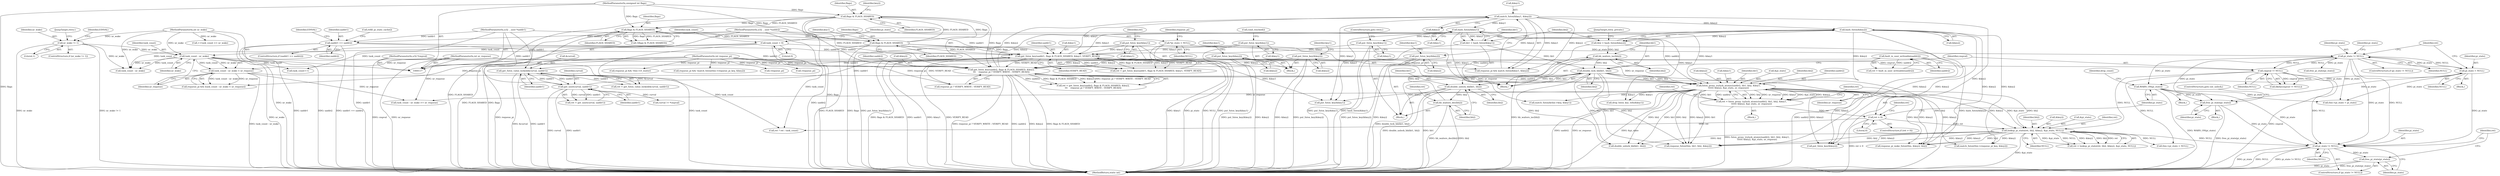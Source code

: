 digraph "0_linux_e9c243a5a6de0be8e584c604d353412584b592f8@pointer" {
"1000542" [label="(Call,pi_state != NULL)"];
"1000181" [label="(Call,pi_state = NULL)"];
"1000175" [label="(Call,pi_state != NULL)"];
"1000144" [label="(Call,*pi_state = NULL)"];
"1000251" [label="(Call,cmpval != NULL)"];
"1000123" [label="(MethodParameterIn,u32 *cmpval)"];
"1000330" [label="(Call,WARN_ON(pi_state))"];
"1000507" [label="(Call,free_pi_state(pi_state))"];
"1000338" [label="(Call,lookup_pi_state(ret, hb2, &key2, &pi_state, NULL))"];
"1000326" [label="(Call,ret > 0)"];
"1000312" [label="(Call,ret = futex_proxy_trylock_atomic(uaddr2, hb1, hb2, &key1,\n\t\t\t\t\t\t &key2, &pi_state, nr_requeue))"];
"1000314" [label="(Call,futex_proxy_trylock_atomic(uaddr2, hb1, hb2, &key1,\n\t\t\t\t\t\t &key2, &pi_state, nr_requeue))"];
"1000202" [label="(Call,get_futex_key(uaddr2, flags & FLAGS_SHARED, &key2,\n\t\t\t    requeue_pi ? VERIFY_WRITE : VERIFY_READ))"];
"1000155" [label="(Call,uaddr1 == uaddr2)"];
"1000118" [label="(MethodParameterIn,u32 __user *uaddr1)"];
"1000120" [label="(MethodParameterIn,u32 __user *uaddr2)"];
"1000365" [label="(Call,fault_in_user_writeable(uaddr2))"];
"1000204" [label="(Call,flags & FLAGS_SHARED)"];
"1000188" [label="(Call,flags & FLAGS_SHARED)"];
"1000281" [label="(Call,flags & FLAGS_SHARED)"];
"1000119" [label="(MethodParameterIn,unsigned int flags)"];
"1000285" [label="(Call,put_futex_key(&key2))"];
"1000240" [label="(Call,hash_futex(&key2))"];
"1000222" [label="(Call,match_futex(&key1, &key2))"];
"1000186" [label="(Call,get_futex_key(uaddr1, flags & FLAGS_SHARED, &key1, VERIFY_READ))"];
"1000273" [label="(Call,get_user(curval, uaddr1))"];
"1000258" [label="(Call,get_futex_value_locked(&curval, uaddr1))"];
"1000360" [label="(Call,put_futex_key(&key1))"];
"1000288" [label="(Call,put_futex_key(&key1))"];
"1000235" [label="(Call,hash_futex(&key1))"];
"1000381" [label="(Call,put_futex_key(&key1))"];
"1000378" [label="(Call,put_futex_key(&key2))"];
"1000357" [label="(Call,put_futex_key(&key2))"];
"1000124" [label="(MethodParameterIn,int requeue_pi)"];
"1000246" [label="(Call,double_lock_hb(hb1, hb2))"];
"1000266" [label="(Call,double_unlock_hb(hb1, hb2))"];
"1000233" [label="(Call,hb1 = hash_futex(&key1))"];
"1000244" [label="(Call,hb_waiters_inc(hb2))"];
"1000238" [label="(Call,hb2 = hash_futex(&key2))"];
"1000269" [label="(Call,hb_waiters_dec(hb2))"];
"1000306" [label="(Call,task_count - nr_wake < nr_requeue)"];
"1000307" [label="(Call,task_count - nr_wake)"];
"1000139" [label="(Call,task_count = 0)"];
"1000167" [label="(Call,nr_wake != 1)"];
"1000121" [label="(MethodParameterIn,int nr_wake)"];
"1000122" [label="(MethodParameterIn,int nr_requeue)"];
"1000545" [label="(Call,free_pi_state(pi_state))"];
"1000251" [label="(Call,cmpval != NULL)"];
"1000509" [label="(ControlStructure,goto out_unlock;)"];
"1000258" [label="(Call,get_futex_value_locked(&curval, uaddr1))"];
"1000140" [label="(Identifier,task_count)"];
"1000537" [label="(Call,put_futex_key(&key1))"];
"1000172" [label="(Identifier,EINVAL)"];
"1000181" [label="(Call,pi_state = NULL)"];
"1000364" [label="(Identifier,ret)"];
"1000139" [label="(Call,task_count = 0)"];
"1000192" [label="(Identifier,key1)"];
"1000408" [label="(Call,requeue_pi && !this->rt_waiter)"];
"1000189" [label="(Identifier,flags)"];
"1000378" [label="(Call,put_futex_key(&key2))"];
"1000290" [label="(Identifier,key1)"];
"1000169" [label="(Literal,1)"];
"1000541" [label="(ControlStructure,if (pi_state != NULL))"];
"1000202" [label="(Call,get_futex_key(uaddr2, flags & FLAGS_SHARED, &key2,\n\t\t\t    requeue_pi ? VERIFY_WRITE : VERIFY_READ))"];
"1000174" [label="(ControlStructure,if (pi_state != NULL))"];
"1000121" [label="(MethodParameterIn,int nr_wake)"];
"1000340" [label="(Identifier,hb2)"];
"1000220" [label="(Call,requeue_pi && match_futex(&key1, &key2))"];
"1000122" [label="(MethodParameterIn,int nr_requeue)"];
"1000348" [label="(Block,)"];
"1000326" [label="(Call,ret > 0)"];
"1000269" [label="(Call,hb_waiters_dec(hb2))"];
"1000443" [label="(Call,requeue_pi && !match_futex(this->requeue_pi_key, &key2))"];
"1000124" [label="(MethodParameterIn,int requeue_pi)"];
"1000307" [label="(Call,task_count - nr_wake)"];
"1000313" [label="(Identifier,ret)"];
"1000316" [label="(Identifier,hb1)"];
"1000266" [label="(Call,double_unlock_hb(hb1, hb2))"];
"1000544" [label="(Identifier,NULL)"];
"1000250" [label="(Call,likely(cmpval != NULL))"];
"1000186" [label="(Call,get_futex_key(uaddr1, flags & FLAGS_SHARED, &key1, VERIFY_READ))"];
"1000182" [label="(Identifier,pi_state)"];
"1000162" [label="(Call,refill_pi_state_cache())"];
"1000209" [label="(Call,requeue_pi ? VERIFY_WRITE : VERIFY_READ)"];
"1000206" [label="(Identifier,FLAGS_SHARED)"];
"1000208" [label="(Identifier,key2)"];
"1000141" [label="(Literal,0)"];
"1000510" [label="(Call,requeue_futex(this, hb1, hb2, &key2))"];
"1000261" [label="(Identifier,uaddr1)"];
"1000252" [label="(Identifier,cmpval)"];
"1000244" [label="(Call,hb_waiters_inc(hb2))"];
"1000361" [label="(Call,&key1)"];
"1000363" [label="(Call,ret = fault_in_user_writeable(uaddr2))"];
"1000282" [label="(Identifier,flags)"];
"1000125" [label="(Block,)"];
"1000330" [label="(Call,WARN_ON(pi_state))"];
"1000291" [label="(ControlStructure,goto retry;)"];
"1000285" [label="(Call,put_futex_key(&key2))"];
"1000238" [label="(Call,hb2 = hash_futex(&key2))"];
"1000384" [label="(Call,cond_resched())"];
"1000271" [label="(Call,ret = get_user(curval, uaddr1))"];
"1000203" [label="(Identifier,uaddr2)"];
"1000223" [label="(Call,&key1)"];
"1000507" [label="(Call,free_pi_state(pi_state))"];
"1000338" [label="(Call,lookup_pi_state(ret, hb2, &key2, &pi_state, NULL))"];
"1000533" [label="(Call,put_futex_key(&key2))"];
"1000325" [label="(ControlStructure,if (ret > 0))"];
"1000322" [label="(Call,&pi_state)"];
"1000243" [label="(JumpTarget,retry_private:)"];
"1000365" [label="(Call,fault_in_user_writeable(uaddr2))"];
"1000331" [label="(Identifier,pi_state)"];
"1000501" [label="(Block,)"];
"1000286" [label="(Call,&key2)"];
"1000248" [label="(Identifier,hb2)"];
"1000358" [label="(Call,&key2)"];
"1000545" [label="(Call,free_pi_state(pi_state))"];
"1000160" [label="(Identifier,EINVAL)"];
"1000185" [label="(Identifier,ret)"];
"1000222" [label="(Call,match_futex(&key1, &key2))"];
"1000280" [label="(Call,!(flags & FLAGS_SHARED))"];
"1000247" [label="(Identifier,hb1)"];
"1000245" [label="(Identifier,hb2)"];
"1000293" [label="(Call,curval != *cmpval)"];
"1000502" [label="(Call,this->pi_state = NULL)"];
"1000166" [label="(ControlStructure,if (nr_wake != 1))"];
"1000253" [label="(Identifier,NULL)"];
"1000191" [label="(Call,&key1)"];
"1000379" [label="(Call,&key2)"];
"1000546" [label="(Identifier,pi_state)"];
"1000310" [label="(Identifier,nr_requeue)"];
"1000416" [label="(Call,!requeue_pi)"];
"1000383" [label="(Identifier,key1)"];
"1000333" [label="(Identifier,drop_count)"];
"1000360" [label="(Call,put_futex_key(&key1))"];
"1000552" [label="(MethodReturn,static int)"];
"1000177" [label="(Identifier,NULL)"];
"1000317" [label="(Identifier,hb2)"];
"1000306" [label="(Call,task_count - nr_wake < nr_requeue)"];
"1000341" [label="(Call,&key2)"];
"1000236" [label="(Call,&key1)"];
"1000270" [label="(Identifier,hb2)"];
"1000432" [label="(Call,++task_count <= nr_wake)"];
"1000466" [label="(Call,this->pi_state = pi_state)"];
"1000167" [label="(Call,nr_wake != 1)"];
"1000190" [label="(Identifier,FLAGS_SHARED)"];
"1000390" [label="(Call,task_count - nr_wake >= nr_requeue)"];
"1000265" [label="(Block,)"];
"1000382" [label="(Call,&key1)"];
"1000187" [label="(Identifier,uaddr1)"];
"1000508" [label="(Identifier,pi_state)"];
"1000183" [label="(Identifier,NULL)"];
"1000188" [label="(Call,flags & FLAGS_SHARED)"];
"1000283" [label="(Identifier,FLAGS_SHARED)"];
"1000152" [label="(Identifier,requeue_pi)"];
"1000204" [label="(Call,flags & FLAGS_SHARED)"];
"1000146" [label="(Identifier,NULL)"];
"1000328" [label="(Literal,0)"];
"1000256" [label="(Call,ret = get_futex_value_locked(&curval, uaddr1))"];
"1000436" [label="(Call,!requeue_pi)"];
"1000156" [label="(Identifier,uaddr1)"];
"1000118" [label="(MethodParameterIn,u32 __user *uaddr1)"];
"1000289" [label="(Call,&key1)"];
"1000357" [label="(Call,put_futex_key(&key2))"];
"1000175" [label="(Call,pi_state != NULL)"];
"1000235" [label="(Call,hash_futex(&key1))"];
"1000490" [label="(Call,requeue_pi_wake_futex(this, &key2, hb2))"];
"1000542" [label="(Call,pi_state != NULL)"];
"1000543" [label="(Identifier,pi_state)"];
"1000234" [label="(Identifier,hb1)"];
"1000178" [label="(Block,)"];
"1000207" [label="(Call,&key2)"];
"1000345" [label="(Identifier,NULL)"];
"1000157" [label="(Identifier,uaddr2)"];
"1000334" [label="(Call,task_count++)"];
"1000120" [label="(MethodParameterIn,u32 __user *uaddr2)"];
"1000205" [label="(Identifier,flags)"];
"1000519" [label="(Call,double_unlock_hb(hb1, hb2))"];
"1000381" [label="(Call,put_futex_key(&key1))"];
"1000343" [label="(Call,&pi_state)"];
"1000529" [label="(Call,drop_futex_key_refs(&key1))"];
"1000548" [label="(Call,ret ? ret : task_count)"];
"1000184" [label="(Call,ret = get_futex_key(uaddr1, flags & FLAGS_SHARED, &key1, VERIFY_READ))"];
"1000324" [label="(Identifier,nr_requeue)"];
"1000339" [label="(Identifier,ret)"];
"1000246" [label="(Call,double_lock_hb(hb1, hb2))"];
"1000154" [label="(ControlStructure,if (uaddr1 == uaddr2))"];
"1000233" [label="(Call,hb1 = hash_futex(&key1))"];
"1000267" [label="(Identifier,hb1)"];
"1000155" [label="(Call,uaddr1 == uaddr2)"];
"1000273" [label="(Call,get_user(curval, uaddr1))"];
"1000549" [label="(Identifier,ret)"];
"1000311" [label="(Block,)"];
"1000312" [label="(Call,ret = futex_proxy_trylock_atomic(uaddr2, hb1, hb2, &key1,\n\t\t\t\t\t\t &key2, &pi_state, nr_requeue))"];
"1000315" [label="(Identifier,uaddr2)"];
"1000179" [label="(Call,free_pi_state(pi_state))"];
"1000145" [label="(Identifier,pi_state)"];
"1000320" [label="(Call,&key2)"];
"1000366" [label="(Identifier,uaddr2)"];
"1000240" [label="(Call,hash_futex(&key2))"];
"1000288" [label="(Call,put_futex_key(&key1))"];
"1000119" [label="(MethodParameterIn,unsigned int flags)"];
"1000318" [label="(Call,&key1)"];
"1000144" [label="(Call,*pi_state = NULL)"];
"1000168" [label="(Identifier,nr_wake)"];
"1000304" [label="(Call,requeue_pi && (task_count - nr_wake < nr_requeue))"];
"1000268" [label="(Identifier,hb2)"];
"1000275" [label="(Identifier,uaddr1)"];
"1000176" [label="(Identifier,pi_state)"];
"1000347" [label="(Identifier,ret)"];
"1000272" [label="(Identifier,ret)"];
"1000329" [label="(Block,)"];
"1000259" [label="(Call,&curval)"];
"1000173" [label="(JumpTarget,retry:)"];
"1000398" [label="(Call,match_futex(&this->key, &key1))"];
"1000336" [label="(Call,ret = lookup_pi_state(ret, hb2, &key2, &pi_state, NULL))"];
"1000225" [label="(Call,&key2)"];
"1000281" [label="(Call,flags & FLAGS_SHARED)"];
"1000241" [label="(Call,&key2)"];
"1000309" [label="(Identifier,nr_wake)"];
"1000200" [label="(Call,ret = get_futex_key(uaddr2, flags & FLAGS_SHARED, &key2,\n\t\t\t    requeue_pi ? VERIFY_WRITE : VERIFY_READ))"];
"1000391" [label="(Call,task_count - nr_wake)"];
"1000239" [label="(Identifier,hb2)"];
"1000446" [label="(Call,match_futex(this->requeue_pi_key, &key2))"];
"1000314" [label="(Call,futex_proxy_trylock_atomic(uaddr2, hb1, hb2, &key1,\n\t\t\t\t\t\t &key2, &pi_state, nr_requeue))"];
"1000123" [label="(MethodParameterIn,u32 *cmpval)"];
"1000180" [label="(Identifier,pi_state)"];
"1000362" [label="(Identifier,key1)"];
"1000193" [label="(Identifier,VERIFY_READ)"];
"1000308" [label="(Identifier,task_count)"];
"1000327" [label="(Identifier,ret)"];
"1000274" [label="(Identifier,curval)"];
"1000542" -> "1000541"  [label="AST: "];
"1000542" -> "1000544"  [label="CFG: "];
"1000543" -> "1000542"  [label="AST: "];
"1000544" -> "1000542"  [label="AST: "];
"1000546" -> "1000542"  [label="CFG: "];
"1000549" -> "1000542"  [label="CFG: "];
"1000542" -> "1000552"  [label="DDG: pi_state != NULL"];
"1000542" -> "1000552"  [label="DDG: pi_state"];
"1000542" -> "1000552"  [label="DDG: NULL"];
"1000181" -> "1000542"  [label="DDG: pi_state"];
"1000330" -> "1000542"  [label="DDG: pi_state"];
"1000175" -> "1000542"  [label="DDG: pi_state"];
"1000175" -> "1000542"  [label="DDG: NULL"];
"1000507" -> "1000542"  [label="DDG: pi_state"];
"1000251" -> "1000542"  [label="DDG: NULL"];
"1000338" -> "1000542"  [label="DDG: NULL"];
"1000542" -> "1000545"  [label="DDG: pi_state"];
"1000181" -> "1000178"  [label="AST: "];
"1000181" -> "1000183"  [label="CFG: "];
"1000182" -> "1000181"  [label="AST: "];
"1000183" -> "1000181"  [label="AST: "];
"1000185" -> "1000181"  [label="CFG: "];
"1000181" -> "1000175"  [label="DDG: pi_state"];
"1000175" -> "1000181"  [label="DDG: NULL"];
"1000181" -> "1000330"  [label="DDG: pi_state"];
"1000181" -> "1000466"  [label="DDG: pi_state"];
"1000181" -> "1000507"  [label="DDG: pi_state"];
"1000175" -> "1000174"  [label="AST: "];
"1000175" -> "1000177"  [label="CFG: "];
"1000176" -> "1000175"  [label="AST: "];
"1000177" -> "1000175"  [label="AST: "];
"1000180" -> "1000175"  [label="CFG: "];
"1000185" -> "1000175"  [label="CFG: "];
"1000144" -> "1000175"  [label="DDG: pi_state"];
"1000251" -> "1000175"  [label="DDG: NULL"];
"1000175" -> "1000179"  [label="DDG: pi_state"];
"1000175" -> "1000251"  [label="DDG: NULL"];
"1000175" -> "1000330"  [label="DDG: pi_state"];
"1000175" -> "1000466"  [label="DDG: pi_state"];
"1000175" -> "1000507"  [label="DDG: pi_state"];
"1000144" -> "1000125"  [label="AST: "];
"1000144" -> "1000146"  [label="CFG: "];
"1000145" -> "1000144"  [label="AST: "];
"1000146" -> "1000144"  [label="AST: "];
"1000152" -> "1000144"  [label="CFG: "];
"1000144" -> "1000552"  [label="DDG: pi_state"];
"1000144" -> "1000552"  [label="DDG: NULL"];
"1000251" -> "1000250"  [label="AST: "];
"1000251" -> "1000253"  [label="CFG: "];
"1000252" -> "1000251"  [label="AST: "];
"1000253" -> "1000251"  [label="AST: "];
"1000250" -> "1000251"  [label="CFG: "];
"1000251" -> "1000552"  [label="DDG: cmpval"];
"1000251" -> "1000250"  [label="DDG: cmpval"];
"1000251" -> "1000250"  [label="DDG: NULL"];
"1000123" -> "1000251"  [label="DDG: cmpval"];
"1000251" -> "1000338"  [label="DDG: NULL"];
"1000251" -> "1000502"  [label="DDG: NULL"];
"1000123" -> "1000117"  [label="AST: "];
"1000123" -> "1000552"  [label="DDG: cmpval"];
"1000330" -> "1000329"  [label="AST: "];
"1000330" -> "1000331"  [label="CFG: "];
"1000331" -> "1000330"  [label="AST: "];
"1000333" -> "1000330"  [label="CFG: "];
"1000330" -> "1000552"  [label="DDG: WARN_ON(pi_state)"];
"1000330" -> "1000466"  [label="DDG: pi_state"];
"1000330" -> "1000507"  [label="DDG: pi_state"];
"1000507" -> "1000501"  [label="AST: "];
"1000507" -> "1000508"  [label="CFG: "];
"1000508" -> "1000507"  [label="AST: "];
"1000509" -> "1000507"  [label="CFG: "];
"1000507" -> "1000552"  [label="DDG: free_pi_state(pi_state)"];
"1000338" -> "1000336"  [label="AST: "];
"1000338" -> "1000345"  [label="CFG: "];
"1000339" -> "1000338"  [label="AST: "];
"1000340" -> "1000338"  [label="AST: "];
"1000341" -> "1000338"  [label="AST: "];
"1000343" -> "1000338"  [label="AST: "];
"1000345" -> "1000338"  [label="AST: "];
"1000336" -> "1000338"  [label="CFG: "];
"1000338" -> "1000552"  [label="DDG: &pi_state"];
"1000338" -> "1000336"  [label="DDG: &pi_state"];
"1000338" -> "1000336"  [label="DDG: NULL"];
"1000338" -> "1000336"  [label="DDG: &key2"];
"1000338" -> "1000336"  [label="DDG: hb2"];
"1000338" -> "1000336"  [label="DDG: ret"];
"1000326" -> "1000338"  [label="DDG: ret"];
"1000314" -> "1000338"  [label="DDG: hb2"];
"1000314" -> "1000338"  [label="DDG: &key2"];
"1000314" -> "1000338"  [label="DDG: &pi_state"];
"1000338" -> "1000446"  [label="DDG: &key2"];
"1000338" -> "1000490"  [label="DDG: &key2"];
"1000338" -> "1000490"  [label="DDG: hb2"];
"1000338" -> "1000502"  [label="DDG: NULL"];
"1000338" -> "1000510"  [label="DDG: hb2"];
"1000338" -> "1000510"  [label="DDG: &key2"];
"1000338" -> "1000519"  [label="DDG: hb2"];
"1000338" -> "1000533"  [label="DDG: &key2"];
"1000326" -> "1000325"  [label="AST: "];
"1000326" -> "1000328"  [label="CFG: "];
"1000327" -> "1000326"  [label="AST: "];
"1000328" -> "1000326"  [label="AST: "];
"1000331" -> "1000326"  [label="CFG: "];
"1000347" -> "1000326"  [label="CFG: "];
"1000326" -> "1000552"  [label="DDG: ret > 0"];
"1000312" -> "1000326"  [label="DDG: ret"];
"1000326" -> "1000548"  [label="DDG: ret"];
"1000312" -> "1000311"  [label="AST: "];
"1000312" -> "1000314"  [label="CFG: "];
"1000313" -> "1000312"  [label="AST: "];
"1000314" -> "1000312"  [label="AST: "];
"1000327" -> "1000312"  [label="CFG: "];
"1000312" -> "1000552"  [label="DDG: futex_proxy_trylock_atomic(uaddr2, hb1, hb2, &key1,\n\t\t\t\t\t\t &key2, &pi_state, nr_requeue)"];
"1000314" -> "1000312"  [label="DDG: hb2"];
"1000314" -> "1000312"  [label="DDG: nr_requeue"];
"1000314" -> "1000312"  [label="DDG: &key1"];
"1000314" -> "1000312"  [label="DDG: &pi_state"];
"1000314" -> "1000312"  [label="DDG: &key2"];
"1000314" -> "1000312"  [label="DDG: hb1"];
"1000314" -> "1000312"  [label="DDG: uaddr2"];
"1000314" -> "1000324"  [label="CFG: "];
"1000315" -> "1000314"  [label="AST: "];
"1000316" -> "1000314"  [label="AST: "];
"1000317" -> "1000314"  [label="AST: "];
"1000318" -> "1000314"  [label="AST: "];
"1000320" -> "1000314"  [label="AST: "];
"1000322" -> "1000314"  [label="AST: "];
"1000324" -> "1000314"  [label="AST: "];
"1000314" -> "1000552"  [label="DDG: uaddr2"];
"1000314" -> "1000552"  [label="DDG: nr_requeue"];
"1000314" -> "1000552"  [label="DDG: &pi_state"];
"1000202" -> "1000314"  [label="DDG: uaddr2"];
"1000120" -> "1000314"  [label="DDG: uaddr2"];
"1000246" -> "1000314"  [label="DDG: hb1"];
"1000246" -> "1000314"  [label="DDG: hb2"];
"1000235" -> "1000314"  [label="DDG: &key1"];
"1000240" -> "1000314"  [label="DDG: &key2"];
"1000306" -> "1000314"  [label="DDG: nr_requeue"];
"1000122" -> "1000314"  [label="DDG: nr_requeue"];
"1000314" -> "1000390"  [label="DDG: nr_requeue"];
"1000314" -> "1000398"  [label="DDG: &key1"];
"1000314" -> "1000446"  [label="DDG: &key2"];
"1000314" -> "1000490"  [label="DDG: &key2"];
"1000314" -> "1000490"  [label="DDG: hb2"];
"1000314" -> "1000510"  [label="DDG: hb1"];
"1000314" -> "1000510"  [label="DDG: hb2"];
"1000314" -> "1000510"  [label="DDG: &key2"];
"1000314" -> "1000519"  [label="DDG: hb1"];
"1000314" -> "1000519"  [label="DDG: hb2"];
"1000314" -> "1000529"  [label="DDG: &key1"];
"1000314" -> "1000533"  [label="DDG: &key2"];
"1000314" -> "1000537"  [label="DDG: &key1"];
"1000202" -> "1000200"  [label="AST: "];
"1000202" -> "1000209"  [label="CFG: "];
"1000203" -> "1000202"  [label="AST: "];
"1000204" -> "1000202"  [label="AST: "];
"1000207" -> "1000202"  [label="AST: "];
"1000209" -> "1000202"  [label="AST: "];
"1000200" -> "1000202"  [label="CFG: "];
"1000202" -> "1000552"  [label="DDG: requeue_pi ? VERIFY_WRITE : VERIFY_READ"];
"1000202" -> "1000552"  [label="DDG: uaddr2"];
"1000202" -> "1000552"  [label="DDG: &key2"];
"1000202" -> "1000552"  [label="DDG: flags & FLAGS_SHARED"];
"1000202" -> "1000200"  [label="DDG: uaddr2"];
"1000202" -> "1000200"  [label="DDG: flags & FLAGS_SHARED"];
"1000202" -> "1000200"  [label="DDG: &key2"];
"1000202" -> "1000200"  [label="DDG: requeue_pi ? VERIFY_WRITE : VERIFY_READ"];
"1000155" -> "1000202"  [label="DDG: uaddr2"];
"1000365" -> "1000202"  [label="DDG: uaddr2"];
"1000120" -> "1000202"  [label="DDG: uaddr2"];
"1000204" -> "1000202"  [label="DDG: flags"];
"1000204" -> "1000202"  [label="DDG: FLAGS_SHARED"];
"1000285" -> "1000202"  [label="DDG: &key2"];
"1000378" -> "1000202"  [label="DDG: &key2"];
"1000357" -> "1000202"  [label="DDG: &key2"];
"1000124" -> "1000202"  [label="DDG: requeue_pi"];
"1000186" -> "1000202"  [label="DDG: VERIFY_READ"];
"1000202" -> "1000222"  [label="DDG: &key2"];
"1000202" -> "1000240"  [label="DDG: &key2"];
"1000202" -> "1000533"  [label="DDG: &key2"];
"1000155" -> "1000154"  [label="AST: "];
"1000155" -> "1000157"  [label="CFG: "];
"1000156" -> "1000155"  [label="AST: "];
"1000157" -> "1000155"  [label="AST: "];
"1000160" -> "1000155"  [label="CFG: "];
"1000162" -> "1000155"  [label="CFG: "];
"1000155" -> "1000552"  [label="DDG: uaddr2"];
"1000155" -> "1000552"  [label="DDG: uaddr1 == uaddr2"];
"1000155" -> "1000552"  [label="DDG: uaddr1"];
"1000118" -> "1000155"  [label="DDG: uaddr1"];
"1000120" -> "1000155"  [label="DDG: uaddr2"];
"1000155" -> "1000186"  [label="DDG: uaddr1"];
"1000118" -> "1000117"  [label="AST: "];
"1000118" -> "1000552"  [label="DDG: uaddr1"];
"1000118" -> "1000186"  [label="DDG: uaddr1"];
"1000118" -> "1000258"  [label="DDG: uaddr1"];
"1000118" -> "1000273"  [label="DDG: uaddr1"];
"1000120" -> "1000117"  [label="AST: "];
"1000120" -> "1000552"  [label="DDG: uaddr2"];
"1000365" -> "1000363"  [label="AST: "];
"1000365" -> "1000366"  [label="CFG: "];
"1000366" -> "1000365"  [label="AST: "];
"1000363" -> "1000365"  [label="CFG: "];
"1000365" -> "1000552"  [label="DDG: uaddr2"];
"1000365" -> "1000363"  [label="DDG: uaddr2"];
"1000204" -> "1000206"  [label="CFG: "];
"1000205" -> "1000204"  [label="AST: "];
"1000206" -> "1000204"  [label="AST: "];
"1000208" -> "1000204"  [label="CFG: "];
"1000204" -> "1000552"  [label="DDG: FLAGS_SHARED"];
"1000204" -> "1000552"  [label="DDG: flags"];
"1000188" -> "1000204"  [label="DDG: flags"];
"1000188" -> "1000204"  [label="DDG: FLAGS_SHARED"];
"1000119" -> "1000204"  [label="DDG: flags"];
"1000204" -> "1000281"  [label="DDG: flags"];
"1000204" -> "1000281"  [label="DDG: FLAGS_SHARED"];
"1000188" -> "1000186"  [label="AST: "];
"1000188" -> "1000190"  [label="CFG: "];
"1000189" -> "1000188"  [label="AST: "];
"1000190" -> "1000188"  [label="AST: "];
"1000192" -> "1000188"  [label="CFG: "];
"1000188" -> "1000552"  [label="DDG: FLAGS_SHARED"];
"1000188" -> "1000552"  [label="DDG: flags"];
"1000188" -> "1000186"  [label="DDG: flags"];
"1000188" -> "1000186"  [label="DDG: FLAGS_SHARED"];
"1000281" -> "1000188"  [label="DDG: flags"];
"1000281" -> "1000188"  [label="DDG: FLAGS_SHARED"];
"1000119" -> "1000188"  [label="DDG: flags"];
"1000281" -> "1000280"  [label="AST: "];
"1000281" -> "1000283"  [label="CFG: "];
"1000282" -> "1000281"  [label="AST: "];
"1000283" -> "1000281"  [label="AST: "];
"1000280" -> "1000281"  [label="CFG: "];
"1000281" -> "1000552"  [label="DDG: flags"];
"1000281" -> "1000552"  [label="DDG: FLAGS_SHARED"];
"1000281" -> "1000280"  [label="DDG: flags"];
"1000281" -> "1000280"  [label="DDG: FLAGS_SHARED"];
"1000119" -> "1000281"  [label="DDG: flags"];
"1000119" -> "1000117"  [label="AST: "];
"1000119" -> "1000552"  [label="DDG: flags"];
"1000285" -> "1000265"  [label="AST: "];
"1000285" -> "1000286"  [label="CFG: "];
"1000286" -> "1000285"  [label="AST: "];
"1000290" -> "1000285"  [label="CFG: "];
"1000285" -> "1000552"  [label="DDG: &key2"];
"1000285" -> "1000552"  [label="DDG: put_futex_key(&key2)"];
"1000240" -> "1000285"  [label="DDG: &key2"];
"1000240" -> "1000238"  [label="AST: "];
"1000240" -> "1000241"  [label="CFG: "];
"1000241" -> "1000240"  [label="AST: "];
"1000238" -> "1000240"  [label="CFG: "];
"1000240" -> "1000238"  [label="DDG: &key2"];
"1000222" -> "1000240"  [label="DDG: &key2"];
"1000240" -> "1000446"  [label="DDG: &key2"];
"1000240" -> "1000490"  [label="DDG: &key2"];
"1000240" -> "1000510"  [label="DDG: &key2"];
"1000240" -> "1000533"  [label="DDG: &key2"];
"1000222" -> "1000220"  [label="AST: "];
"1000222" -> "1000225"  [label="CFG: "];
"1000223" -> "1000222"  [label="AST: "];
"1000225" -> "1000222"  [label="AST: "];
"1000220" -> "1000222"  [label="CFG: "];
"1000222" -> "1000220"  [label="DDG: &key1"];
"1000222" -> "1000220"  [label="DDG: &key2"];
"1000186" -> "1000222"  [label="DDG: &key1"];
"1000222" -> "1000235"  [label="DDG: &key1"];
"1000222" -> "1000533"  [label="DDG: &key2"];
"1000222" -> "1000537"  [label="DDG: &key1"];
"1000186" -> "1000184"  [label="AST: "];
"1000186" -> "1000193"  [label="CFG: "];
"1000187" -> "1000186"  [label="AST: "];
"1000191" -> "1000186"  [label="AST: "];
"1000193" -> "1000186"  [label="AST: "];
"1000184" -> "1000186"  [label="CFG: "];
"1000186" -> "1000552"  [label="DDG: flags & FLAGS_SHARED"];
"1000186" -> "1000552"  [label="DDG: uaddr1"];
"1000186" -> "1000552"  [label="DDG: &key1"];
"1000186" -> "1000552"  [label="DDG: VERIFY_READ"];
"1000186" -> "1000184"  [label="DDG: uaddr1"];
"1000186" -> "1000184"  [label="DDG: flags & FLAGS_SHARED"];
"1000186" -> "1000184"  [label="DDG: &key1"];
"1000186" -> "1000184"  [label="DDG: VERIFY_READ"];
"1000273" -> "1000186"  [label="DDG: uaddr1"];
"1000360" -> "1000186"  [label="DDG: &key1"];
"1000288" -> "1000186"  [label="DDG: &key1"];
"1000381" -> "1000186"  [label="DDG: &key1"];
"1000186" -> "1000209"  [label="DDG: VERIFY_READ"];
"1000186" -> "1000235"  [label="DDG: &key1"];
"1000186" -> "1000258"  [label="DDG: uaddr1"];
"1000186" -> "1000537"  [label="DDG: &key1"];
"1000273" -> "1000271"  [label="AST: "];
"1000273" -> "1000275"  [label="CFG: "];
"1000274" -> "1000273"  [label="AST: "];
"1000275" -> "1000273"  [label="AST: "];
"1000271" -> "1000273"  [label="CFG: "];
"1000273" -> "1000552"  [label="DDG: uaddr1"];
"1000273" -> "1000552"  [label="DDG: curval"];
"1000273" -> "1000258"  [label="DDG: uaddr1"];
"1000273" -> "1000271"  [label="DDG: curval"];
"1000273" -> "1000271"  [label="DDG: uaddr1"];
"1000258" -> "1000273"  [label="DDG: uaddr1"];
"1000273" -> "1000293"  [label="DDG: curval"];
"1000258" -> "1000256"  [label="AST: "];
"1000258" -> "1000261"  [label="CFG: "];
"1000259" -> "1000258"  [label="AST: "];
"1000261" -> "1000258"  [label="AST: "];
"1000256" -> "1000258"  [label="CFG: "];
"1000258" -> "1000552"  [label="DDG: &curval"];
"1000258" -> "1000552"  [label="DDG: uaddr1"];
"1000258" -> "1000256"  [label="DDG: &curval"];
"1000258" -> "1000256"  [label="DDG: uaddr1"];
"1000360" -> "1000348"  [label="AST: "];
"1000360" -> "1000361"  [label="CFG: "];
"1000361" -> "1000360"  [label="AST: "];
"1000364" -> "1000360"  [label="CFG: "];
"1000360" -> "1000552"  [label="DDG: &key1"];
"1000360" -> "1000552"  [label="DDG: put_futex_key(&key1)"];
"1000288" -> "1000265"  [label="AST: "];
"1000288" -> "1000289"  [label="CFG: "];
"1000289" -> "1000288"  [label="AST: "];
"1000291" -> "1000288"  [label="CFG: "];
"1000288" -> "1000552"  [label="DDG: put_futex_key(&key1)"];
"1000235" -> "1000288"  [label="DDG: &key1"];
"1000235" -> "1000233"  [label="AST: "];
"1000235" -> "1000236"  [label="CFG: "];
"1000236" -> "1000235"  [label="AST: "];
"1000233" -> "1000235"  [label="CFG: "];
"1000235" -> "1000233"  [label="DDG: &key1"];
"1000235" -> "1000398"  [label="DDG: &key1"];
"1000235" -> "1000529"  [label="DDG: &key1"];
"1000235" -> "1000537"  [label="DDG: &key1"];
"1000381" -> "1000348"  [label="AST: "];
"1000381" -> "1000382"  [label="CFG: "];
"1000382" -> "1000381"  [label="AST: "];
"1000384" -> "1000381"  [label="CFG: "];
"1000381" -> "1000552"  [label="DDG: put_futex_key(&key1)"];
"1000378" -> "1000348"  [label="AST: "];
"1000378" -> "1000379"  [label="CFG: "];
"1000379" -> "1000378"  [label="AST: "];
"1000383" -> "1000378"  [label="CFG: "];
"1000378" -> "1000552"  [label="DDG: &key2"];
"1000378" -> "1000552"  [label="DDG: put_futex_key(&key2)"];
"1000357" -> "1000348"  [label="AST: "];
"1000357" -> "1000358"  [label="CFG: "];
"1000358" -> "1000357"  [label="AST: "];
"1000362" -> "1000357"  [label="CFG: "];
"1000357" -> "1000552"  [label="DDG: put_futex_key(&key2)"];
"1000357" -> "1000552"  [label="DDG: &key2"];
"1000124" -> "1000117"  [label="AST: "];
"1000124" -> "1000552"  [label="DDG: requeue_pi"];
"1000124" -> "1000209"  [label="DDG: requeue_pi"];
"1000124" -> "1000220"  [label="DDG: requeue_pi"];
"1000124" -> "1000304"  [label="DDG: requeue_pi"];
"1000124" -> "1000408"  [label="DDG: requeue_pi"];
"1000124" -> "1000416"  [label="DDG: requeue_pi"];
"1000124" -> "1000436"  [label="DDG: requeue_pi"];
"1000124" -> "1000443"  [label="DDG: requeue_pi"];
"1000246" -> "1000125"  [label="AST: "];
"1000246" -> "1000248"  [label="CFG: "];
"1000247" -> "1000246"  [label="AST: "];
"1000248" -> "1000246"  [label="AST: "];
"1000252" -> "1000246"  [label="CFG: "];
"1000246" -> "1000552"  [label="DDG: double_lock_hb(hb1, hb2)"];
"1000266" -> "1000246"  [label="DDG: hb1"];
"1000233" -> "1000246"  [label="DDG: hb1"];
"1000244" -> "1000246"  [label="DDG: hb2"];
"1000246" -> "1000266"  [label="DDG: hb1"];
"1000246" -> "1000266"  [label="DDG: hb2"];
"1000246" -> "1000490"  [label="DDG: hb2"];
"1000246" -> "1000510"  [label="DDG: hb1"];
"1000246" -> "1000510"  [label="DDG: hb2"];
"1000246" -> "1000519"  [label="DDG: hb1"];
"1000246" -> "1000519"  [label="DDG: hb2"];
"1000266" -> "1000265"  [label="AST: "];
"1000266" -> "1000268"  [label="CFG: "];
"1000267" -> "1000266"  [label="AST: "];
"1000268" -> "1000266"  [label="AST: "];
"1000270" -> "1000266"  [label="CFG: "];
"1000266" -> "1000552"  [label="DDG: hb1"];
"1000266" -> "1000552"  [label="DDG: double_unlock_hb(hb1, hb2)"];
"1000266" -> "1000269"  [label="DDG: hb2"];
"1000233" -> "1000125"  [label="AST: "];
"1000234" -> "1000233"  [label="AST: "];
"1000239" -> "1000233"  [label="CFG: "];
"1000233" -> "1000552"  [label="DDG: hash_futex(&key1)"];
"1000244" -> "1000125"  [label="AST: "];
"1000244" -> "1000245"  [label="CFG: "];
"1000245" -> "1000244"  [label="AST: "];
"1000247" -> "1000244"  [label="CFG: "];
"1000244" -> "1000552"  [label="DDG: hb_waiters_inc(hb2)"];
"1000238" -> "1000244"  [label="DDG: hb2"];
"1000269" -> "1000244"  [label="DDG: hb2"];
"1000238" -> "1000125"  [label="AST: "];
"1000239" -> "1000238"  [label="AST: "];
"1000243" -> "1000238"  [label="CFG: "];
"1000238" -> "1000552"  [label="DDG: hash_futex(&key2)"];
"1000269" -> "1000265"  [label="AST: "];
"1000269" -> "1000270"  [label="CFG: "];
"1000270" -> "1000269"  [label="AST: "];
"1000272" -> "1000269"  [label="CFG: "];
"1000269" -> "1000552"  [label="DDG: hb_waiters_dec(hb2)"];
"1000269" -> "1000552"  [label="DDG: hb2"];
"1000306" -> "1000304"  [label="AST: "];
"1000306" -> "1000310"  [label="CFG: "];
"1000307" -> "1000306"  [label="AST: "];
"1000310" -> "1000306"  [label="AST: "];
"1000304" -> "1000306"  [label="CFG: "];
"1000306" -> "1000552"  [label="DDG: task_count - nr_wake"];
"1000306" -> "1000304"  [label="DDG: task_count - nr_wake"];
"1000306" -> "1000304"  [label="DDG: nr_requeue"];
"1000307" -> "1000306"  [label="DDG: task_count"];
"1000307" -> "1000306"  [label="DDG: nr_wake"];
"1000122" -> "1000306"  [label="DDG: nr_requeue"];
"1000306" -> "1000390"  [label="DDG: nr_requeue"];
"1000307" -> "1000309"  [label="CFG: "];
"1000308" -> "1000307"  [label="AST: "];
"1000309" -> "1000307"  [label="AST: "];
"1000310" -> "1000307"  [label="CFG: "];
"1000307" -> "1000552"  [label="DDG: nr_wake"];
"1000139" -> "1000307"  [label="DDG: task_count"];
"1000167" -> "1000307"  [label="DDG: nr_wake"];
"1000121" -> "1000307"  [label="DDG: nr_wake"];
"1000307" -> "1000334"  [label="DDG: task_count"];
"1000307" -> "1000391"  [label="DDG: task_count"];
"1000307" -> "1000391"  [label="DDG: nr_wake"];
"1000307" -> "1000548"  [label="DDG: task_count"];
"1000139" -> "1000125"  [label="AST: "];
"1000139" -> "1000141"  [label="CFG: "];
"1000140" -> "1000139"  [label="AST: "];
"1000141" -> "1000139"  [label="AST: "];
"1000145" -> "1000139"  [label="CFG: "];
"1000139" -> "1000552"  [label="DDG: task_count"];
"1000139" -> "1000334"  [label="DDG: task_count"];
"1000139" -> "1000391"  [label="DDG: task_count"];
"1000139" -> "1000548"  [label="DDG: task_count"];
"1000167" -> "1000166"  [label="AST: "];
"1000167" -> "1000169"  [label="CFG: "];
"1000168" -> "1000167"  [label="AST: "];
"1000169" -> "1000167"  [label="AST: "];
"1000172" -> "1000167"  [label="CFG: "];
"1000173" -> "1000167"  [label="CFG: "];
"1000167" -> "1000552"  [label="DDG: nr_wake"];
"1000167" -> "1000552"  [label="DDG: nr_wake != 1"];
"1000121" -> "1000167"  [label="DDG: nr_wake"];
"1000167" -> "1000391"  [label="DDG: nr_wake"];
"1000121" -> "1000117"  [label="AST: "];
"1000121" -> "1000552"  [label="DDG: nr_wake"];
"1000121" -> "1000391"  [label="DDG: nr_wake"];
"1000121" -> "1000432"  [label="DDG: nr_wake"];
"1000122" -> "1000117"  [label="AST: "];
"1000122" -> "1000552"  [label="DDG: nr_requeue"];
"1000122" -> "1000390"  [label="DDG: nr_requeue"];
"1000545" -> "1000541"  [label="AST: "];
"1000545" -> "1000546"  [label="CFG: "];
"1000546" -> "1000545"  [label="AST: "];
"1000549" -> "1000545"  [label="CFG: "];
"1000545" -> "1000552"  [label="DDG: pi_state"];
"1000545" -> "1000552"  [label="DDG: free_pi_state(pi_state)"];
}
